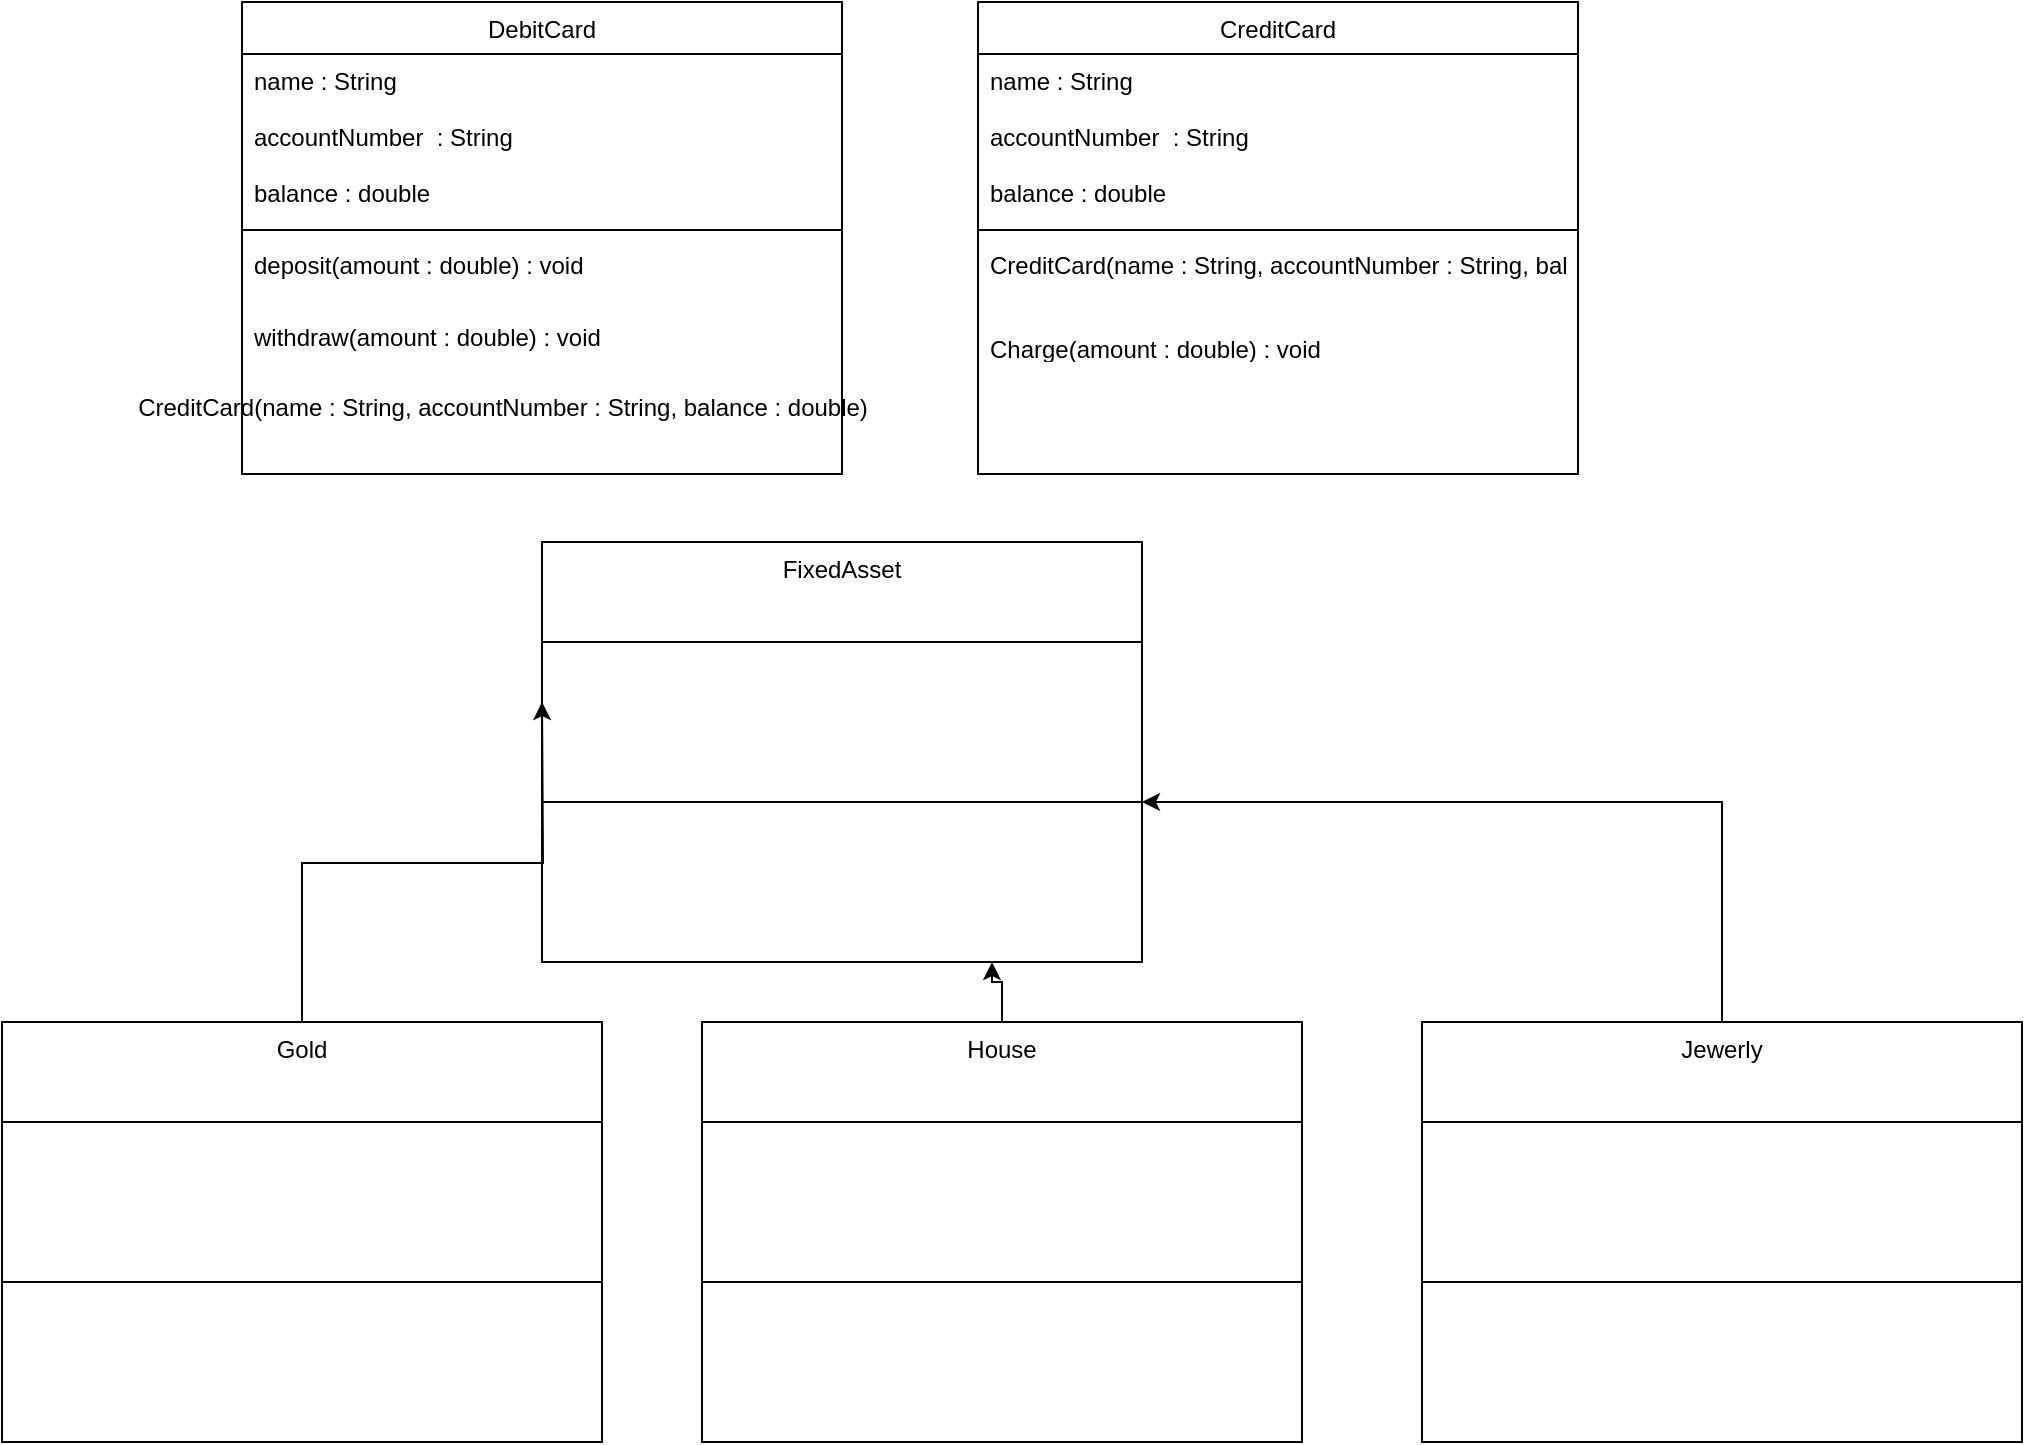 <mxfile version="24.8.4">
  <diagram id="C5RBs43oDa-KdzZeNtuy" name="Page-1">
    <mxGraphModel dx="1290" dy="565" grid="1" gridSize="10" guides="1" tooltips="1" connect="1" arrows="1" fold="1" page="1" pageScale="1" pageWidth="827" pageHeight="1169" math="0" shadow="0">
      <root>
        <mxCell id="WIyWlLk6GJQsqaUBKTNV-0" />
        <mxCell id="WIyWlLk6GJQsqaUBKTNV-1" parent="WIyWlLk6GJQsqaUBKTNV-0" />
        <mxCell id="DUWAn_qAEXi4hWiRvQ3I-21" value="CreditCard" style="swimlane;fontStyle=0;align=center;verticalAlign=top;childLayout=stackLayout;horizontal=1;startSize=26;horizontalStack=0;resizeParent=1;resizeLast=0;collapsible=1;marginBottom=0;rounded=0;shadow=0;strokeWidth=1;" vertex="1" parent="WIyWlLk6GJQsqaUBKTNV-1">
          <mxGeometry x="518" y="130" width="300" height="236" as="geometry">
            <mxRectangle x="550" y="140" width="160" height="26" as="alternateBounds" />
          </mxGeometry>
        </mxCell>
        <mxCell id="DUWAn_qAEXi4hWiRvQ3I-22" value="name : String&#xa;&#xa;accountNumber  : String&#xa;&#xa;balance : double" style="text;align=left;verticalAlign=top;spacingLeft=4;spacingRight=4;overflow=hidden;rotatable=0;points=[[0,0.5],[1,0.5]];portConstraint=eastwest;rounded=0;shadow=0;html=0;" vertex="1" parent="DUWAn_qAEXi4hWiRvQ3I-21">
          <mxGeometry y="26" width="300" height="84" as="geometry" />
        </mxCell>
        <mxCell id="DUWAn_qAEXi4hWiRvQ3I-23" value="" style="line;html=1;strokeWidth=1;align=left;verticalAlign=middle;spacingTop=-1;spacingLeft=3;spacingRight=3;rotatable=0;labelPosition=right;points=[];portConstraint=eastwest;" vertex="1" parent="DUWAn_qAEXi4hWiRvQ3I-21">
          <mxGeometry y="110" width="300" height="8" as="geometry" />
        </mxCell>
        <mxCell id="DUWAn_qAEXi4hWiRvQ3I-24" value="CreditCard(name : String, accountNumber : String, balance : double)&#xa;&#xa;&#xa;Charge(amount : double) : void&#xa;&#xa;pay(amount : double) : void" style="text;align=left;verticalAlign=top;spacingLeft=4;spacingRight=4;overflow=hidden;rotatable=0;points=[[0,0.5],[1,0.5]];portConstraint=eastwest;" vertex="1" parent="DUWAn_qAEXi4hWiRvQ3I-21">
          <mxGeometry y="118" width="300" height="58" as="geometry" />
        </mxCell>
        <mxCell id="DUWAn_qAEXi4hWiRvQ3I-25" value="DebitCard" style="swimlane;fontStyle=0;align=center;verticalAlign=top;childLayout=stackLayout;horizontal=1;startSize=26;horizontalStack=0;resizeParent=1;resizeLast=0;collapsible=1;marginBottom=0;rounded=0;shadow=0;strokeWidth=1;" vertex="1" parent="WIyWlLk6GJQsqaUBKTNV-1">
          <mxGeometry x="150" y="130" width="300" height="236" as="geometry">
            <mxRectangle x="550" y="140" width="160" height="26" as="alternateBounds" />
          </mxGeometry>
        </mxCell>
        <mxCell id="DUWAn_qAEXi4hWiRvQ3I-26" value="name : String&#xa;&#xa;accountNumber  : String&#xa;&#xa;balance : double" style="text;align=left;verticalAlign=top;spacingLeft=4;spacingRight=4;overflow=hidden;rotatable=0;points=[[0,0.5],[1,0.5]];portConstraint=eastwest;rounded=0;shadow=0;html=0;" vertex="1" parent="DUWAn_qAEXi4hWiRvQ3I-25">
          <mxGeometry y="26" width="300" height="84" as="geometry" />
        </mxCell>
        <mxCell id="DUWAn_qAEXi4hWiRvQ3I-27" value="" style="line;html=1;strokeWidth=1;align=left;verticalAlign=middle;spacingTop=-1;spacingLeft=3;spacingRight=3;rotatable=0;labelPosition=right;points=[];portConstraint=eastwest;" vertex="1" parent="DUWAn_qAEXi4hWiRvQ3I-25">
          <mxGeometry y="110" width="300" height="8" as="geometry" />
        </mxCell>
        <mxCell id="DUWAn_qAEXi4hWiRvQ3I-28" value="deposit(amount : double) : void" style="text;align=left;verticalAlign=top;spacingLeft=4;spacingRight=4;overflow=hidden;rotatable=0;points=[[0,0.5],[1,0.5]];portConstraint=eastwest;" vertex="1" parent="DUWAn_qAEXi4hWiRvQ3I-25">
          <mxGeometry y="118" width="300" height="36" as="geometry" />
        </mxCell>
        <mxCell id="DUWAn_qAEXi4hWiRvQ3I-29" value="withdraw(amount : double) : void" style="text;align=left;verticalAlign=top;spacingLeft=4;spacingRight=4;overflow=hidden;rotatable=0;points=[[0,0.5],[1,0.5]];portConstraint=eastwest;" vertex="1" parent="DUWAn_qAEXi4hWiRvQ3I-25">
          <mxGeometry y="154" width="300" height="26" as="geometry" />
        </mxCell>
        <mxCell id="DUWAn_qAEXi4hWiRvQ3I-30" value="&lt;span style=&quot;text-align: left;&quot;&gt;CreditCard(name : String, accountNumber : String, balance : double)&lt;/span&gt;" style="text;html=1;align=center;verticalAlign=middle;resizable=0;points=[];autosize=1;strokeColor=none;fillColor=none;" vertex="1" parent="WIyWlLk6GJQsqaUBKTNV-1">
          <mxGeometry x="85" y="318" width="390" height="30" as="geometry" />
        </mxCell>
        <mxCell id="DUWAn_qAEXi4hWiRvQ3I-31" value="FixedAsset" style="swimlane;fontStyle=0;align=center;verticalAlign=top;childLayout=stackLayout;horizontal=1;startSize=50;horizontalStack=0;resizeParent=1;resizeLast=0;collapsible=1;marginBottom=0;rounded=0;shadow=0;strokeWidth=1;" vertex="1" parent="WIyWlLk6GJQsqaUBKTNV-1">
          <mxGeometry x="300" y="400" width="300" height="210" as="geometry">
            <mxRectangle x="550" y="140" width="160" height="26" as="alternateBounds" />
          </mxGeometry>
        </mxCell>
        <mxCell id="DUWAn_qAEXi4hWiRvQ3I-32" value="" style="line;html=1;strokeWidth=1;align=left;verticalAlign=middle;spacingTop=-1;spacingLeft=3;spacingRight=3;rotatable=0;labelPosition=right;points=[];portConstraint=eastwest;" vertex="1" parent="DUWAn_qAEXi4hWiRvQ3I-31">
          <mxGeometry y="50" width="300" height="160" as="geometry" />
        </mxCell>
        <mxCell id="DUWAn_qAEXi4hWiRvQ3I-33" style="edgeStyle=orthogonalEdgeStyle;rounded=0;orthogonalLoop=1;jettySize=auto;html=1;" edge="1" parent="WIyWlLk6GJQsqaUBKTNV-1" source="DUWAn_qAEXi4hWiRvQ3I-34">
          <mxGeometry relative="1" as="geometry">
            <mxPoint x="300" y="480" as="targetPoint" />
          </mxGeometry>
        </mxCell>
        <mxCell id="DUWAn_qAEXi4hWiRvQ3I-34" value="Gold" style="swimlane;fontStyle=0;align=center;verticalAlign=top;childLayout=stackLayout;horizontal=1;startSize=50;horizontalStack=0;resizeParent=1;resizeLast=0;collapsible=1;marginBottom=0;rounded=0;shadow=0;strokeWidth=1;" vertex="1" parent="WIyWlLk6GJQsqaUBKTNV-1">
          <mxGeometry x="30" y="640" width="300" height="210" as="geometry">
            <mxRectangle x="550" y="140" width="160" height="26" as="alternateBounds" />
          </mxGeometry>
        </mxCell>
        <mxCell id="DUWAn_qAEXi4hWiRvQ3I-35" value="" style="line;html=1;strokeWidth=1;align=left;verticalAlign=middle;spacingTop=-1;spacingLeft=3;spacingRight=3;rotatable=0;labelPosition=right;points=[];portConstraint=eastwest;" vertex="1" parent="DUWAn_qAEXi4hWiRvQ3I-34">
          <mxGeometry y="50" width="300" height="160" as="geometry" />
        </mxCell>
        <mxCell id="DUWAn_qAEXi4hWiRvQ3I-36" style="edgeStyle=orthogonalEdgeStyle;rounded=0;orthogonalLoop=1;jettySize=auto;html=1;entryX=0.75;entryY=1;entryDx=0;entryDy=0;" edge="1" parent="WIyWlLk6GJQsqaUBKTNV-1" source="DUWAn_qAEXi4hWiRvQ3I-37" target="DUWAn_qAEXi4hWiRvQ3I-31">
          <mxGeometry relative="1" as="geometry" />
        </mxCell>
        <mxCell id="DUWAn_qAEXi4hWiRvQ3I-37" value="House" style="swimlane;fontStyle=0;align=center;verticalAlign=top;childLayout=stackLayout;horizontal=1;startSize=50;horizontalStack=0;resizeParent=1;resizeLast=0;collapsible=1;marginBottom=0;rounded=0;shadow=0;strokeWidth=1;" vertex="1" parent="WIyWlLk6GJQsqaUBKTNV-1">
          <mxGeometry x="380" y="640" width="300" height="210" as="geometry">
            <mxRectangle x="550" y="140" width="160" height="26" as="alternateBounds" />
          </mxGeometry>
        </mxCell>
        <mxCell id="DUWAn_qAEXi4hWiRvQ3I-38" value="" style="line;html=1;strokeWidth=1;align=left;verticalAlign=middle;spacingTop=-1;spacingLeft=3;spacingRight=3;rotatable=0;labelPosition=right;points=[];portConstraint=eastwest;" vertex="1" parent="DUWAn_qAEXi4hWiRvQ3I-37">
          <mxGeometry y="50" width="300" height="160" as="geometry" />
        </mxCell>
        <mxCell id="DUWAn_qAEXi4hWiRvQ3I-39" style="edgeStyle=orthogonalEdgeStyle;rounded=0;orthogonalLoop=1;jettySize=auto;html=1;" edge="1" parent="WIyWlLk6GJQsqaUBKTNV-1" source="DUWAn_qAEXi4hWiRvQ3I-40" target="DUWAn_qAEXi4hWiRvQ3I-32">
          <mxGeometry relative="1" as="geometry" />
        </mxCell>
        <mxCell id="DUWAn_qAEXi4hWiRvQ3I-40" value="Jewerly" style="swimlane;fontStyle=0;align=center;verticalAlign=top;childLayout=stackLayout;horizontal=1;startSize=50;horizontalStack=0;resizeParent=1;resizeLast=0;collapsible=1;marginBottom=0;rounded=0;shadow=0;strokeWidth=1;" vertex="1" parent="WIyWlLk6GJQsqaUBKTNV-1">
          <mxGeometry x="740" y="640" width="300" height="210" as="geometry">
            <mxRectangle x="550" y="140" width="160" height="26" as="alternateBounds" />
          </mxGeometry>
        </mxCell>
        <mxCell id="DUWAn_qAEXi4hWiRvQ3I-41" value="" style="line;html=1;strokeWidth=1;align=left;verticalAlign=middle;spacingTop=-1;spacingLeft=3;spacingRight=3;rotatable=0;labelPosition=right;points=[];portConstraint=eastwest;" vertex="1" parent="DUWAn_qAEXi4hWiRvQ3I-40">
          <mxGeometry y="50" width="300" height="160" as="geometry" />
        </mxCell>
      </root>
    </mxGraphModel>
  </diagram>
</mxfile>
